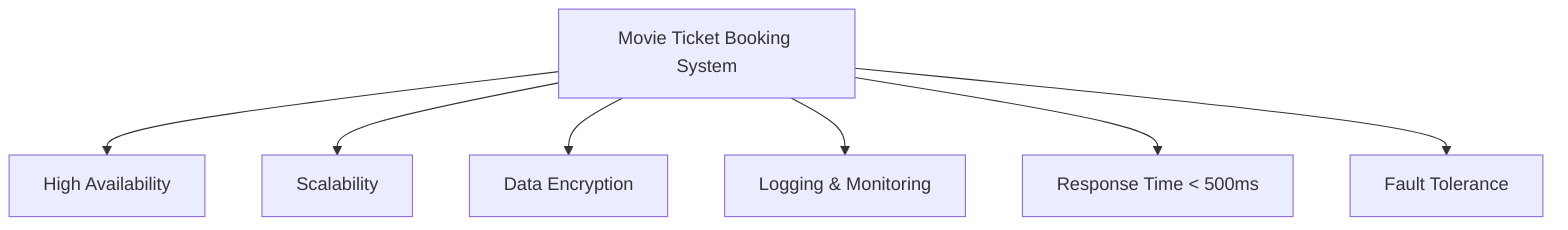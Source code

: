 graph TD
  System[Movie Ticket Booking System] --> A[High Availability]
  System --> B[Scalability]
  System --> C[Data Encryption]
  System --> D[Logging & Monitoring]
  System --> E[Response Time < 500ms]
  System --> F[Fault Tolerance]